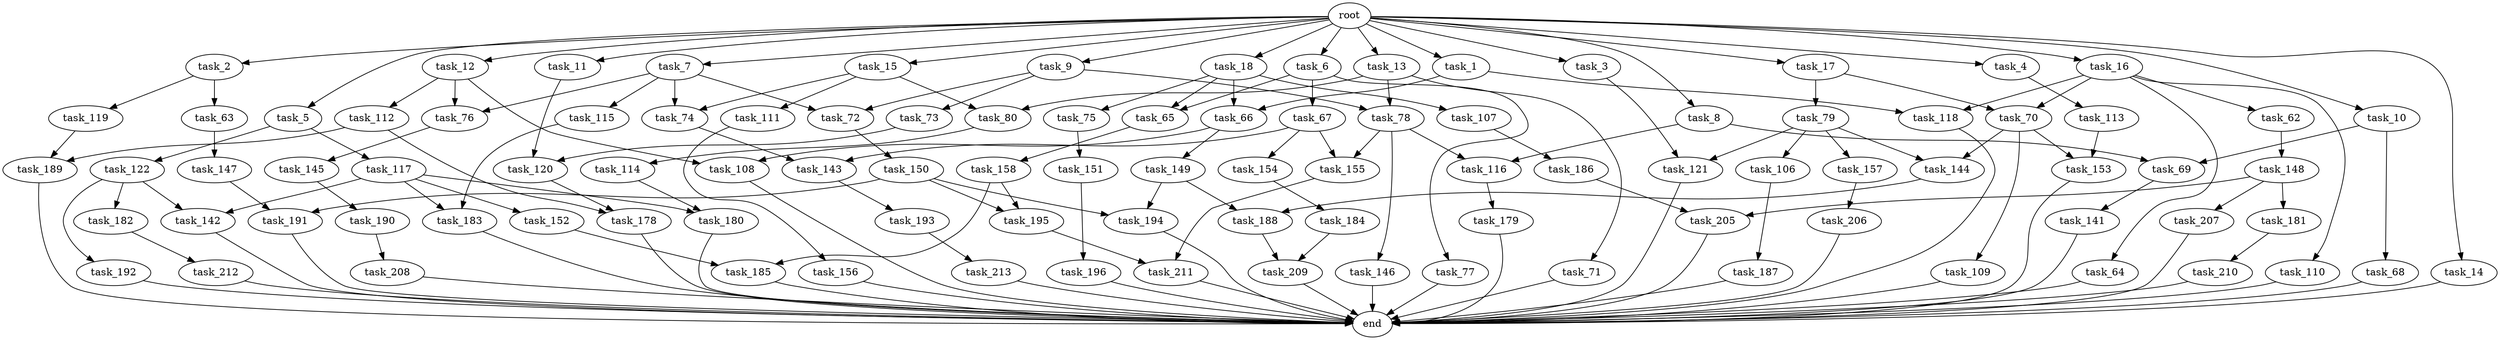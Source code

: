 digraph G {
  task_67 [size="30923764531.200001"];
  task_193 [size="42090679500.800003"];
  task_12 [size="102.400000"];
  task_73 [size="30923764531.200001"];
  task_5 [size="102.400000"];
  task_211 [size="89335319756.800003"];
  task_63 [size="30923764531.200001"];
  task_196 [size="30923764531.200001"];
  task_17 [size="102.400000"];
  task_2 [size="102.400000"];
  task_121 [size="73014444032.000000"];
  task_208 [size="13743895347.200001"];
  task_207 [size="7730941132.800000"];
  task_79 [size="13743895347.200001"];
  task_15 [size="102.400000"];
  task_11 [size="102.400000"];
  task_150 [size="54975581388.800003"];
  task_151 [size="13743895347.200001"];
  task_191 [size="100502234726.400009"];
  task_64 [size="13743895347.200001"];
  task_77 [size="30923764531.200001"];
  root [size="0.000000"];
  task_72 [size="34359738368.000000"];
  task_69 [size="15461882265.600000"];
  task_119 [size="30923764531.200001"];
  task_141 [size="3435973836.800000"];
  task_74 [size="45526653337.600006"];
  task_152 [size="30923764531.200001"];
  task_190 [size="21474836480.000000"];
  task_114 [size="30923764531.200001"];
  task_8 [size="102.400000"];
  task_155 [size="68719476736.000000"];
  task_18 [size="102.400000"];
  task_109 [size="7730941132.800000"];
  task_180 [size="52398601011.200005"];
  task_122 [size="3435973836.800000"];
  task_194 [size="91053306675.200012"];
  task_106 [size="3435973836.800000"];
  task_66 [size="77309411328.000000"];
  task_206 [size="30923764531.200001"];
  task_78 [size="38654705664.000000"];
  task_195 [size="91053306675.200012"];
  task_179 [size="54975581388.800003"];
  task_188 [size="52398601011.200005"];
  task_144 [size="11166914969.600000"];
  task_116 [size="62706522521.600006"];
  task_182 [size="85899345920.000000"];
  task_148 [size="54975581388.800003"];
  task_115 [size="3435973836.800000"];
  task_213 [size="54975581388.800003"];
  task_1 [size="102.400000"];
  task_3 [size="102.400000"];
  task_185 [size="52398601011.200005"];
  task_212 [size="7730941132.800000"];
  task_157 [size="3435973836.800000"];
  task_142 [size="116823110451.200012"];
  task_189 [size="42949672960.000000"];
  task_75 [size="69578470195.199997"];
  task_9 [size="102.400000"];
  task_149 [size="54975581388.800003"];
  task_4 [size="102.400000"];
  task_187 [size="21474836480.000000"];
  task_183 [size="100502234726.400009"];
  end [size="0.000000"];
  task_111 [size="42090679500.800003"];
  task_146 [size="54975581388.800003"];
  task_117 [size="3435973836.800000"];
  task_16 [size="102.400000"];
  task_158 [size="30923764531.200001"];
  task_178 [size="42949672960.000000"];
  task_154 [size="13743895347.200001"];
  task_6 [size="102.400000"];
  task_62 [size="13743895347.200001"];
  task_192 [size="85899345920.000000"];
  task_112 [size="30923764531.200001"];
  task_186 [size="42090679500.800003"];
  task_65 [size="100502234726.400009"];
  task_80 [size="49821620633.600006"];
  task_113 [size="13743895347.200001"];
  task_7 [size="102.400000"];
  task_118 [size="21474836480.000000"];
  task_120 [size="17179869184.000000"];
  task_184 [size="7730941132.800000"];
  task_210 [size="42090679500.800003"];
  task_68 [size="7730941132.800000"];
  task_143 [size="83322365542.400009"];
  task_13 [size="102.400000"];
  task_209 [size="63565515980.800003"];
  task_76 [size="34359738368.000000"];
  task_147 [size="7730941132.800000"];
  task_70 [size="27487790694.400002"];
  task_156 [size="7730941132.800000"];
  task_145 [size="3435973836.800000"];
  task_71 [size="7730941132.800000"];
  task_181 [size="7730941132.800000"];
  task_10 [size="102.400000"];
  task_14 [size="102.400000"];
  task_110 [size="13743895347.200001"];
  task_205 [size="21474836480.000000"];
  task_108 [size="85899345920.000000"];
  task_153 [size="49821620633.600006"];
  task_107 [size="69578470195.199997"];

  task_67 -> task_154 [size="134217728.000000"];
  task_67 -> task_155 [size="134217728.000000"];
  task_67 -> task_143 [size="134217728.000000"];
  task_193 -> task_213 [size="536870912.000000"];
  task_12 -> task_112 [size="301989888.000000"];
  task_12 -> task_108 [size="301989888.000000"];
  task_12 -> task_76 [size="301989888.000000"];
  task_73 -> task_120 [size="33554432.000000"];
  task_5 -> task_122 [size="33554432.000000"];
  task_5 -> task_117 [size="33554432.000000"];
  task_211 -> end [size="1.000000"];
  task_63 -> task_147 [size="75497472.000000"];
  task_196 -> end [size="1.000000"];
  task_17 -> task_79 [size="134217728.000000"];
  task_17 -> task_70 [size="134217728.000000"];
  task_2 -> task_63 [size="301989888.000000"];
  task_2 -> task_119 [size="301989888.000000"];
  task_121 -> end [size="1.000000"];
  task_208 -> end [size="1.000000"];
  task_207 -> end [size="1.000000"];
  task_79 -> task_144 [size="33554432.000000"];
  task_79 -> task_106 [size="33554432.000000"];
  task_79 -> task_121 [size="33554432.000000"];
  task_79 -> task_157 [size="33554432.000000"];
  task_15 -> task_111 [size="411041792.000000"];
  task_15 -> task_80 [size="411041792.000000"];
  task_15 -> task_74 [size="411041792.000000"];
  task_11 -> task_120 [size="134217728.000000"];
  task_150 -> task_195 [size="679477248.000000"];
  task_150 -> task_194 [size="679477248.000000"];
  task_150 -> task_191 [size="679477248.000000"];
  task_151 -> task_196 [size="301989888.000000"];
  task_191 -> end [size="1.000000"];
  task_64 -> end [size="1.000000"];
  task_77 -> end [size="1.000000"];
  root -> task_7 [size="1.000000"];
  root -> task_8 [size="1.000000"];
  root -> task_12 [size="1.000000"];
  root -> task_18 [size="1.000000"];
  root -> task_1 [size="1.000000"];
  root -> task_3 [size="1.000000"];
  root -> task_16 [size="1.000000"];
  root -> task_5 [size="1.000000"];
  root -> task_10 [size="1.000000"];
  root -> task_6 [size="1.000000"];
  root -> task_17 [size="1.000000"];
  root -> task_9 [size="1.000000"];
  root -> task_11 [size="1.000000"];
  root -> task_4 [size="1.000000"];
  root -> task_13 [size="1.000000"];
  root -> task_2 [size="1.000000"];
  root -> task_14 [size="1.000000"];
  root -> task_15 [size="1.000000"];
  task_72 -> task_150 [size="536870912.000000"];
  task_69 -> task_141 [size="33554432.000000"];
  task_119 -> task_189 [size="209715200.000000"];
  task_141 -> end [size="1.000000"];
  task_74 -> task_143 [size="679477248.000000"];
  task_152 -> task_185 [size="301989888.000000"];
  task_190 -> task_208 [size="134217728.000000"];
  task_114 -> task_180 [size="209715200.000000"];
  task_8 -> task_116 [size="75497472.000000"];
  task_8 -> task_69 [size="75497472.000000"];
  task_155 -> task_211 [size="33554432.000000"];
  task_18 -> task_65 [size="679477248.000000"];
  task_18 -> task_66 [size="679477248.000000"];
  task_18 -> task_75 [size="679477248.000000"];
  task_18 -> task_107 [size="679477248.000000"];
  task_109 -> end [size="1.000000"];
  task_180 -> end [size="1.000000"];
  task_122 -> task_142 [size="838860800.000000"];
  task_122 -> task_182 [size="838860800.000000"];
  task_122 -> task_192 [size="838860800.000000"];
  task_194 -> end [size="1.000000"];
  task_106 -> task_187 [size="209715200.000000"];
  task_66 -> task_108 [size="536870912.000000"];
  task_66 -> task_149 [size="536870912.000000"];
  task_206 -> end [size="1.000000"];
  task_78 -> task_116 [size="536870912.000000"];
  task_78 -> task_146 [size="536870912.000000"];
  task_78 -> task_155 [size="536870912.000000"];
  task_195 -> task_211 [size="838860800.000000"];
  task_179 -> end [size="1.000000"];
  task_188 -> task_209 [size="209715200.000000"];
  task_144 -> task_188 [size="301989888.000000"];
  task_116 -> task_179 [size="536870912.000000"];
  task_182 -> task_212 [size="75497472.000000"];
  task_148 -> task_205 [size="75497472.000000"];
  task_148 -> task_181 [size="75497472.000000"];
  task_148 -> task_207 [size="75497472.000000"];
  task_115 -> task_183 [size="679477248.000000"];
  task_213 -> end [size="1.000000"];
  task_1 -> task_118 [size="75497472.000000"];
  task_1 -> task_66 [size="75497472.000000"];
  task_3 -> task_121 [size="679477248.000000"];
  task_185 -> end [size="1.000000"];
  task_212 -> end [size="1.000000"];
  task_157 -> task_206 [size="301989888.000000"];
  task_142 -> end [size="1.000000"];
  task_189 -> end [size="1.000000"];
  task_75 -> task_151 [size="134217728.000000"];
  task_9 -> task_72 [size="301989888.000000"];
  task_9 -> task_73 [size="301989888.000000"];
  task_9 -> task_78 [size="301989888.000000"];
  task_149 -> task_194 [size="209715200.000000"];
  task_149 -> task_188 [size="209715200.000000"];
  task_4 -> task_113 [size="134217728.000000"];
  task_187 -> end [size="1.000000"];
  task_183 -> end [size="1.000000"];
  task_111 -> task_156 [size="75497472.000000"];
  task_146 -> end [size="1.000000"];
  task_117 -> task_142 [size="301989888.000000"];
  task_117 -> task_180 [size="301989888.000000"];
  task_117 -> task_152 [size="301989888.000000"];
  task_117 -> task_183 [size="301989888.000000"];
  task_16 -> task_110 [size="134217728.000000"];
  task_16 -> task_64 [size="134217728.000000"];
  task_16 -> task_62 [size="134217728.000000"];
  task_16 -> task_70 [size="134217728.000000"];
  task_16 -> task_118 [size="134217728.000000"];
  task_158 -> task_195 [size="209715200.000000"];
  task_158 -> task_185 [size="209715200.000000"];
  task_178 -> end [size="1.000000"];
  task_154 -> task_184 [size="75497472.000000"];
  task_6 -> task_67 [size="301989888.000000"];
  task_6 -> task_65 [size="301989888.000000"];
  task_6 -> task_77 [size="301989888.000000"];
  task_62 -> task_148 [size="536870912.000000"];
  task_192 -> end [size="1.000000"];
  task_112 -> task_189 [size="209715200.000000"];
  task_112 -> task_178 [size="209715200.000000"];
  task_186 -> task_205 [size="134217728.000000"];
  task_65 -> task_158 [size="301989888.000000"];
  task_80 -> task_114 [size="301989888.000000"];
  task_113 -> task_153 [size="411041792.000000"];
  task_7 -> task_76 [size="33554432.000000"];
  task_7 -> task_72 [size="33554432.000000"];
  task_7 -> task_115 [size="33554432.000000"];
  task_7 -> task_74 [size="33554432.000000"];
  task_118 -> end [size="1.000000"];
  task_120 -> task_178 [size="209715200.000000"];
  task_184 -> task_209 [size="411041792.000000"];
  task_210 -> end [size="1.000000"];
  task_68 -> end [size="1.000000"];
  task_143 -> task_193 [size="411041792.000000"];
  task_13 -> task_71 [size="75497472.000000"];
  task_13 -> task_80 [size="75497472.000000"];
  task_13 -> task_78 [size="75497472.000000"];
  task_209 -> end [size="1.000000"];
  task_76 -> task_145 [size="33554432.000000"];
  task_147 -> task_191 [size="301989888.000000"];
  task_70 -> task_144 [size="75497472.000000"];
  task_70 -> task_109 [size="75497472.000000"];
  task_70 -> task_153 [size="75497472.000000"];
  task_156 -> end [size="1.000000"];
  task_145 -> task_190 [size="209715200.000000"];
  task_71 -> end [size="1.000000"];
  task_181 -> task_210 [size="411041792.000000"];
  task_10 -> task_68 [size="75497472.000000"];
  task_10 -> task_69 [size="75497472.000000"];
  task_14 -> end [size="1.000000"];
  task_110 -> end [size="1.000000"];
  task_205 -> end [size="1.000000"];
  task_108 -> end [size="1.000000"];
  task_153 -> end [size="1.000000"];
  task_107 -> task_186 [size="411041792.000000"];
}
